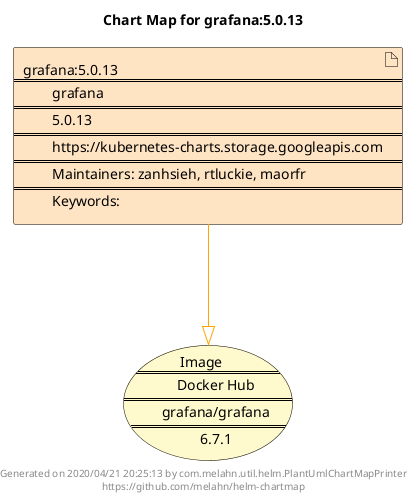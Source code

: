 @startuml
skinparam linetype ortho
skinparam backgroundColor white
skinparam usecaseBorderColor black
skinparam usecaseArrowColor LightSlateGray
skinparam artifactBorderColor black
skinparam artifactArrowColor LightSlateGray

title Chart Map for grafana:5.0.13

'There is one referenced Helm Chart
artifact "grafana:5.0.13\n====\n\tgrafana\n====\n\t5.0.13\n====\n\thttps://kubernetes-charts.storage.googleapis.com\n====\n\tMaintainers: zanhsieh, rtluckie, maorfr\n====\n\tKeywords: " as grafana_5_0_13 #Bisque

'There is one referenced Docker Image
usecase "Image\n====\n\tDocker Hub\n====\n\tgrafana/grafana\n====\n\t6.7.1" as grafana_grafana_6_7_1 #LemonChiffon

'Chart Dependencies
grafana_5_0_13--[#orange]-|>grafana_grafana_6_7_1

center footer Generated on 2020/04/21 20:25:13 by com.melahn.util.helm.PlantUmlChartMapPrinter\nhttps://github.com/melahn/helm-chartmap
@enduml
